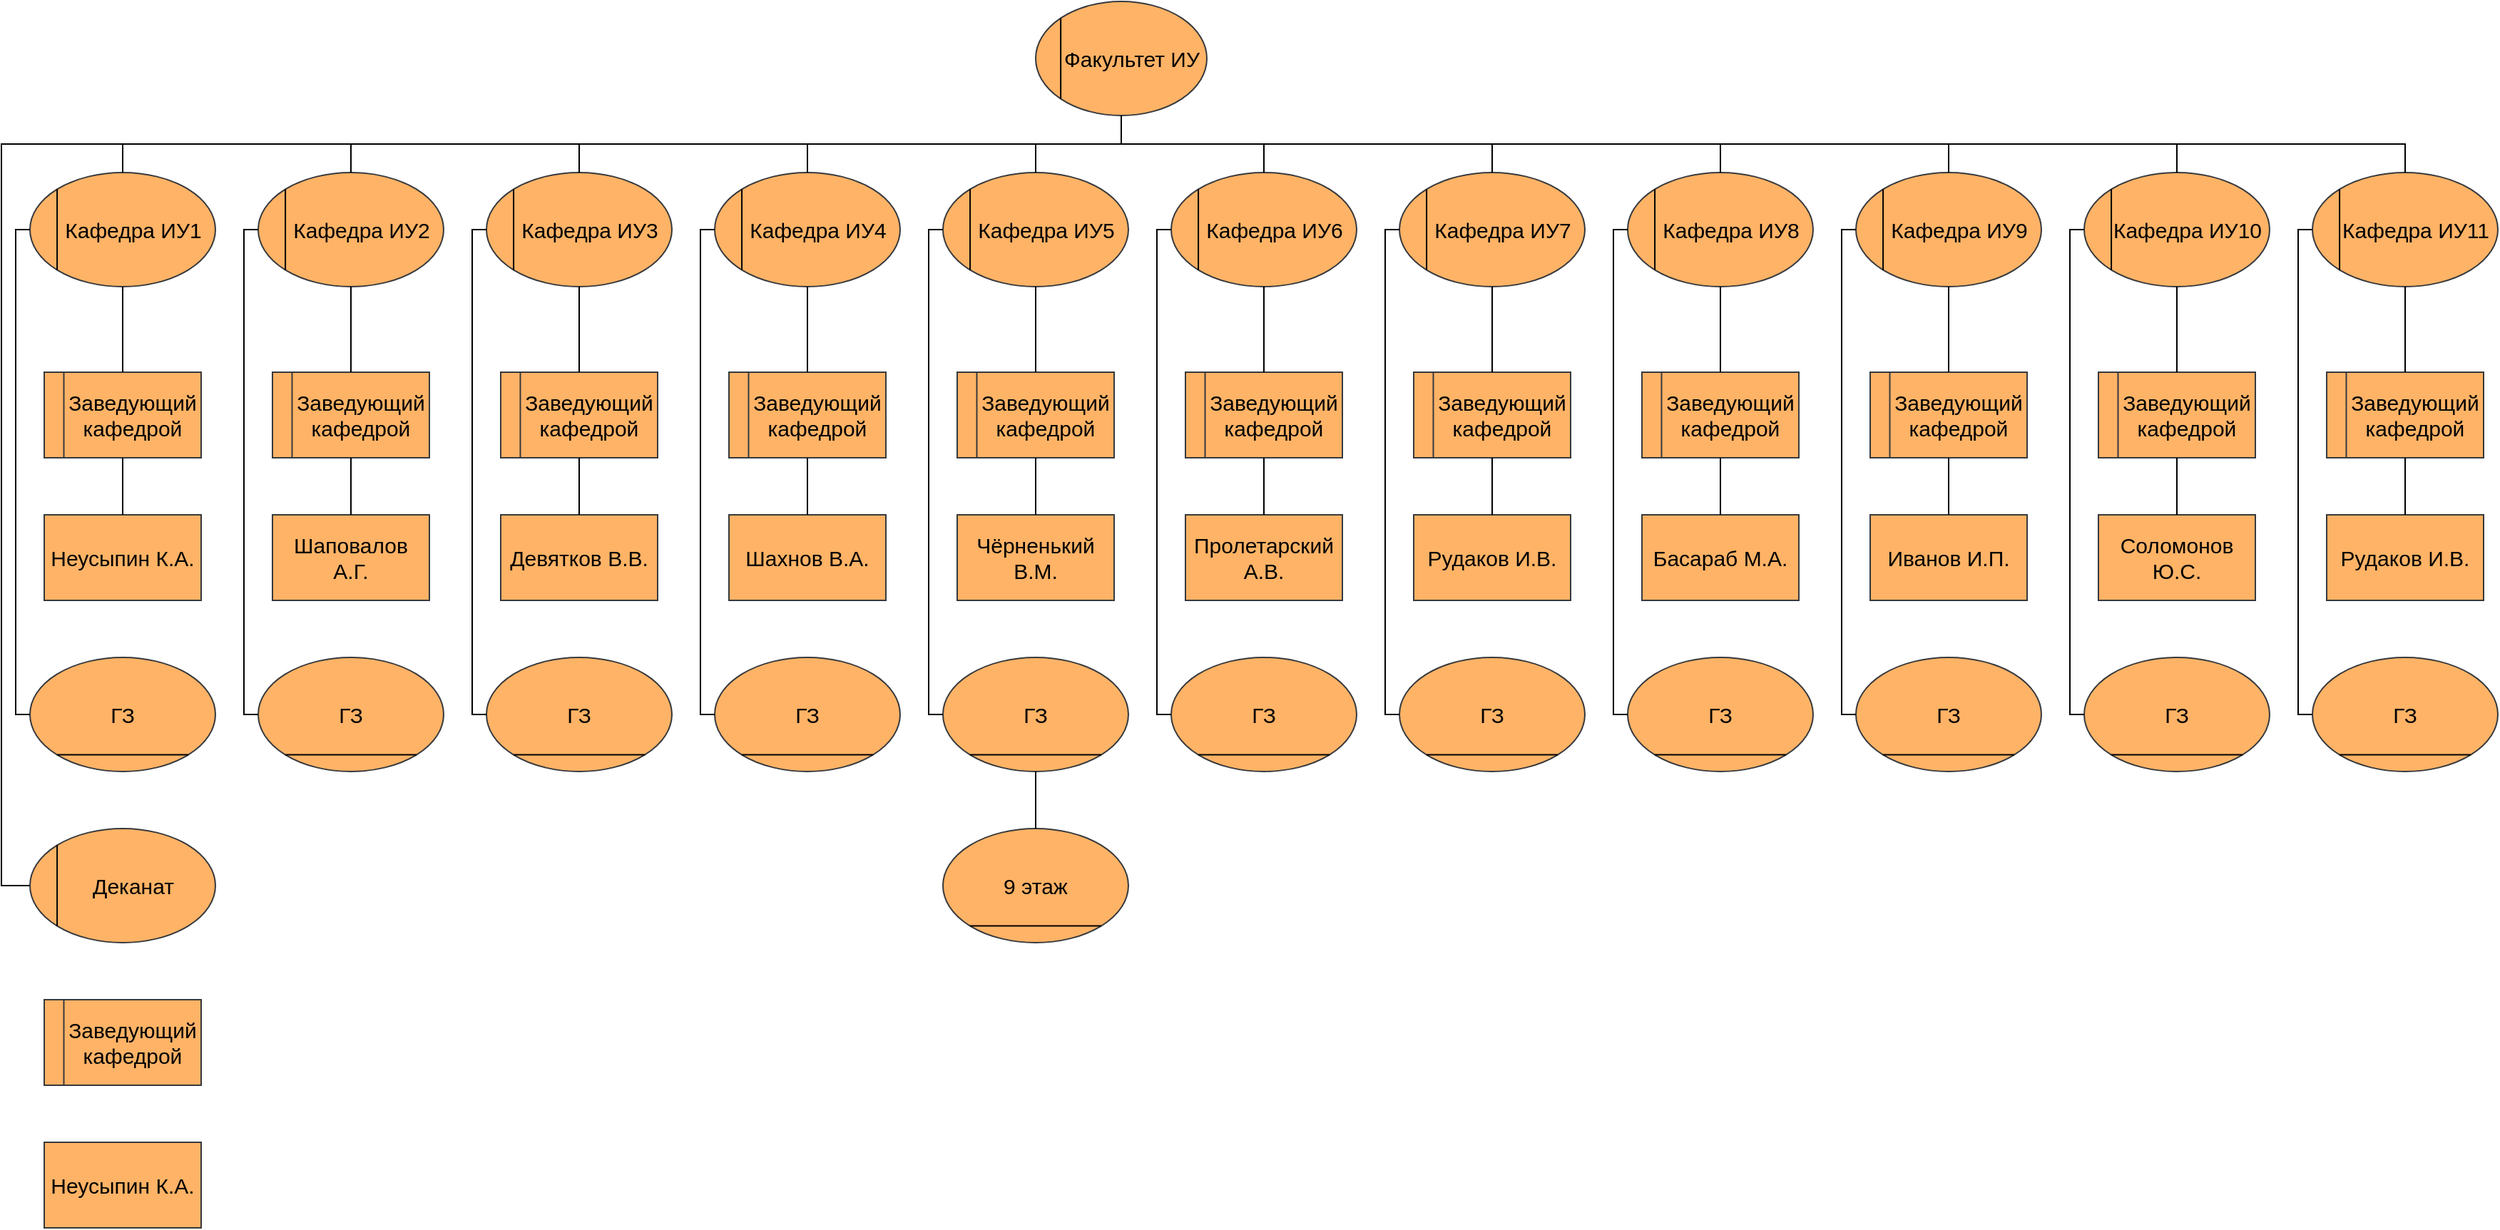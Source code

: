 <mxfile version="15.1.4" type="github">
  <diagram id="_S7kwJW2IpWlCZ6O2Rjl" name="Page-1">
    <mxGraphModel dx="2472" dy="727" grid="1" gridSize="10" guides="1" tooltips="1" connect="1" arrows="1" fold="1" page="1" pageScale="1" pageWidth="1169" pageHeight="1654" math="0" shadow="0">
      <root>
        <mxCell id="0" />
        <mxCell id="1" parent="0" />
        <mxCell id="1EimY6DF7pIaOAtQaLlC-15" value="" style="group;rounded=0;fillColor=none;spacingLeft=0;strokeWidth=1;fontSize=15;" vertex="1" connectable="0" parent="1">
          <mxGeometry x="525" y="40" width="120" height="80" as="geometry" />
        </mxCell>
        <mxCell id="1EimY6DF7pIaOAtQaLlC-16" value="Факультет ИУ" style="ellipse;whiteSpace=wrap;html=1;rounded=0;strokeColor=#36393d;spacingLeft=15;fillColor=#FFB366;fontSize=15;" vertex="1" parent="1EimY6DF7pIaOAtQaLlC-15">
          <mxGeometry width="120" height="80" as="geometry" />
        </mxCell>
        <mxCell id="1EimY6DF7pIaOAtQaLlC-17" value="" style="endArrow=none;html=1;entryX=0;entryY=0;entryDx=0;entryDy=0;exitX=0;exitY=1;exitDx=0;exitDy=0;" edge="1" parent="1EimY6DF7pIaOAtQaLlC-15" source="1EimY6DF7pIaOAtQaLlC-16" target="1EimY6DF7pIaOAtQaLlC-16">
          <mxGeometry width="50" height="50" relative="1" as="geometry">
            <mxPoint x="-70" y="150" as="sourcePoint" />
            <mxPoint x="-20" y="100" as="targetPoint" />
          </mxGeometry>
        </mxCell>
        <mxCell id="1EimY6DF7pIaOAtQaLlC-18" value="" style="group;rounded=0;fillColor=none;spacingLeft=0;strokeWidth=1;fontSize=15;" vertex="1" connectable="0" parent="1">
          <mxGeometry x="-20" y="160" width="130" height="80" as="geometry" />
        </mxCell>
        <mxCell id="1EimY6DF7pIaOAtQaLlC-19" value="Кафедра ИУ2" style="ellipse;whiteSpace=wrap;html=1;rounded=0;strokeColor=#36393d;spacingLeft=15;fillColor=#FFB366;fontSize=15;" vertex="1" parent="1EimY6DF7pIaOAtQaLlC-18">
          <mxGeometry width="130" height="80" as="geometry" />
        </mxCell>
        <mxCell id="1EimY6DF7pIaOAtQaLlC-20" value="" style="endArrow=none;html=1;entryX=0;entryY=0;entryDx=0;entryDy=0;exitX=0;exitY=1;exitDx=0;exitDy=0;" edge="1" parent="1EimY6DF7pIaOAtQaLlC-18" source="1EimY6DF7pIaOAtQaLlC-19" target="1EimY6DF7pIaOAtQaLlC-19">
          <mxGeometry width="50" height="50" relative="1" as="geometry">
            <mxPoint x="-75.833" y="150" as="sourcePoint" />
            <mxPoint x="-21.667" y="100" as="targetPoint" />
          </mxGeometry>
        </mxCell>
        <mxCell id="1EimY6DF7pIaOAtQaLlC-21" value="" style="group;rounded=0;fillColor=none;spacingLeft=0;strokeWidth=1;fontSize=15;" vertex="1" connectable="0" parent="1">
          <mxGeometry x="140" y="160" width="130" height="80" as="geometry" />
        </mxCell>
        <mxCell id="1EimY6DF7pIaOAtQaLlC-22" value="Кафедра ИУ3" style="ellipse;whiteSpace=wrap;html=1;rounded=0;strokeColor=#36393d;spacingLeft=15;fillColor=#FFB366;fontSize=15;" vertex="1" parent="1EimY6DF7pIaOAtQaLlC-21">
          <mxGeometry width="130" height="80" as="geometry" />
        </mxCell>
        <mxCell id="1EimY6DF7pIaOAtQaLlC-23" value="" style="endArrow=none;html=1;entryX=0;entryY=0;entryDx=0;entryDy=0;exitX=0;exitY=1;exitDx=0;exitDy=0;" edge="1" parent="1EimY6DF7pIaOAtQaLlC-21" source="1EimY6DF7pIaOAtQaLlC-22" target="1EimY6DF7pIaOAtQaLlC-22">
          <mxGeometry width="50" height="50" relative="1" as="geometry">
            <mxPoint x="-75.833" y="150" as="sourcePoint" />
            <mxPoint x="-21.667" y="100" as="targetPoint" />
          </mxGeometry>
        </mxCell>
        <mxCell id="1EimY6DF7pIaOAtQaLlC-24" value="" style="group;rounded=0;fillColor=none;spacingLeft=0;strokeWidth=1;fontSize=15;" vertex="1" connectable="0" parent="1">
          <mxGeometry x="300" y="160" width="130" height="80" as="geometry" />
        </mxCell>
        <mxCell id="1EimY6DF7pIaOAtQaLlC-25" value="Кафедра ИУ4" style="ellipse;whiteSpace=wrap;html=1;rounded=0;strokeColor=#36393d;spacingLeft=15;fillColor=#FFB366;fontSize=15;" vertex="1" parent="1EimY6DF7pIaOAtQaLlC-24">
          <mxGeometry width="130" height="80" as="geometry" />
        </mxCell>
        <mxCell id="1EimY6DF7pIaOAtQaLlC-26" value="" style="endArrow=none;html=1;entryX=0;entryY=0;entryDx=0;entryDy=0;exitX=0;exitY=1;exitDx=0;exitDy=0;" edge="1" parent="1EimY6DF7pIaOAtQaLlC-24" source="1EimY6DF7pIaOAtQaLlC-25" target="1EimY6DF7pIaOAtQaLlC-25">
          <mxGeometry width="50" height="50" relative="1" as="geometry">
            <mxPoint x="-75.833" y="150" as="sourcePoint" />
            <mxPoint x="-21.667" y="100" as="targetPoint" />
          </mxGeometry>
        </mxCell>
        <mxCell id="1EimY6DF7pIaOAtQaLlC-27" value="" style="group;rounded=0;fillColor=none;spacingLeft=0;strokeWidth=1;fontSize=15;" vertex="1" connectable="0" parent="1">
          <mxGeometry x="460" y="160" width="130" height="80" as="geometry" />
        </mxCell>
        <mxCell id="1EimY6DF7pIaOAtQaLlC-28" value="Кафедра ИУ5" style="ellipse;whiteSpace=wrap;html=1;rounded=0;strokeColor=#36393d;spacingLeft=15;fillColor=#FFB366;fontSize=15;" vertex="1" parent="1EimY6DF7pIaOAtQaLlC-27">
          <mxGeometry width="130" height="80" as="geometry" />
        </mxCell>
        <mxCell id="1EimY6DF7pIaOAtQaLlC-29" value="" style="endArrow=none;html=1;entryX=0;entryY=0;entryDx=0;entryDy=0;exitX=0;exitY=1;exitDx=0;exitDy=0;" edge="1" parent="1EimY6DF7pIaOAtQaLlC-27" source="1EimY6DF7pIaOAtQaLlC-28" target="1EimY6DF7pIaOAtQaLlC-28">
          <mxGeometry width="50" height="50" relative="1" as="geometry">
            <mxPoint x="-75.833" y="150" as="sourcePoint" />
            <mxPoint x="-21.667" y="100" as="targetPoint" />
          </mxGeometry>
        </mxCell>
        <mxCell id="1EimY6DF7pIaOAtQaLlC-30" value="" style="group;rounded=0;fillColor=none;spacingLeft=0;strokeWidth=1;fontSize=15;" vertex="1" connectable="0" parent="1">
          <mxGeometry x="620" y="160" width="130" height="80" as="geometry" />
        </mxCell>
        <mxCell id="1EimY6DF7pIaOAtQaLlC-31" value="Кафедра ИУ6" style="ellipse;whiteSpace=wrap;html=1;rounded=0;strokeColor=#36393d;spacingLeft=15;fillColor=#FFB366;fontSize=15;" vertex="1" parent="1EimY6DF7pIaOAtQaLlC-30">
          <mxGeometry width="130" height="80" as="geometry" />
        </mxCell>
        <mxCell id="1EimY6DF7pIaOAtQaLlC-32" value="" style="endArrow=none;html=1;entryX=0;entryY=0;entryDx=0;entryDy=0;exitX=0;exitY=1;exitDx=0;exitDy=0;" edge="1" parent="1EimY6DF7pIaOAtQaLlC-30" source="1EimY6DF7pIaOAtQaLlC-31" target="1EimY6DF7pIaOAtQaLlC-31">
          <mxGeometry width="50" height="50" relative="1" as="geometry">
            <mxPoint x="-75.833" y="150" as="sourcePoint" />
            <mxPoint x="-21.667" y="100" as="targetPoint" />
          </mxGeometry>
        </mxCell>
        <mxCell id="1EimY6DF7pIaOAtQaLlC-33" value="" style="group;rounded=0;fillColor=none;spacingLeft=0;strokeWidth=1;fontSize=15;" vertex="1" connectable="0" parent="1">
          <mxGeometry x="780" y="160" width="130" height="80" as="geometry" />
        </mxCell>
        <mxCell id="1EimY6DF7pIaOAtQaLlC-34" value="Кафедра ИУ7" style="ellipse;whiteSpace=wrap;html=1;rounded=0;strokeColor=#36393d;spacingLeft=15;fillColor=#FFB366;fontSize=15;" vertex="1" parent="1EimY6DF7pIaOAtQaLlC-33">
          <mxGeometry width="130" height="80" as="geometry" />
        </mxCell>
        <mxCell id="1EimY6DF7pIaOAtQaLlC-35" value="" style="endArrow=none;html=1;entryX=0;entryY=0;entryDx=0;entryDy=0;exitX=0;exitY=1;exitDx=0;exitDy=0;" edge="1" parent="1EimY6DF7pIaOAtQaLlC-33" source="1EimY6DF7pIaOAtQaLlC-34" target="1EimY6DF7pIaOAtQaLlC-34">
          <mxGeometry width="50" height="50" relative="1" as="geometry">
            <mxPoint x="-75.833" y="150" as="sourcePoint" />
            <mxPoint x="-21.667" y="100" as="targetPoint" />
          </mxGeometry>
        </mxCell>
        <mxCell id="1EimY6DF7pIaOAtQaLlC-36" value="" style="group;rounded=0;fillColor=none;spacingLeft=0;strokeWidth=1;fontSize=15;" vertex="1" connectable="0" parent="1">
          <mxGeometry x="940" y="160" width="130" height="80" as="geometry" />
        </mxCell>
        <mxCell id="1EimY6DF7pIaOAtQaLlC-37" value="Кафедра ИУ8" style="ellipse;whiteSpace=wrap;html=1;rounded=0;strokeColor=#36393d;spacingLeft=15;fillColor=#FFB366;fontSize=15;" vertex="1" parent="1EimY6DF7pIaOAtQaLlC-36">
          <mxGeometry width="130" height="80" as="geometry" />
        </mxCell>
        <mxCell id="1EimY6DF7pIaOAtQaLlC-38" value="" style="endArrow=none;html=1;entryX=0;entryY=0;entryDx=0;entryDy=0;exitX=0;exitY=1;exitDx=0;exitDy=0;" edge="1" parent="1EimY6DF7pIaOAtQaLlC-36" source="1EimY6DF7pIaOAtQaLlC-37" target="1EimY6DF7pIaOAtQaLlC-37">
          <mxGeometry width="50" height="50" relative="1" as="geometry">
            <mxPoint x="-75.833" y="150" as="sourcePoint" />
            <mxPoint x="-21.667" y="100" as="targetPoint" />
          </mxGeometry>
        </mxCell>
        <mxCell id="1EimY6DF7pIaOAtQaLlC-39" value="" style="group;rounded=0;fillColor=none;spacingLeft=0;strokeWidth=1;fontSize=15;" vertex="1" connectable="0" parent="1">
          <mxGeometry x="1100" y="160" width="130" height="80" as="geometry" />
        </mxCell>
        <mxCell id="1EimY6DF7pIaOAtQaLlC-40" value="Кафедра ИУ9" style="ellipse;whiteSpace=wrap;html=1;rounded=0;strokeColor=#36393d;spacingLeft=15;fillColor=#FFB366;fontSize=15;" vertex="1" parent="1EimY6DF7pIaOAtQaLlC-39">
          <mxGeometry width="130" height="80" as="geometry" />
        </mxCell>
        <mxCell id="1EimY6DF7pIaOAtQaLlC-41" value="" style="endArrow=none;html=1;entryX=0;entryY=0;entryDx=0;entryDy=0;exitX=0;exitY=1;exitDx=0;exitDy=0;" edge="1" parent="1EimY6DF7pIaOAtQaLlC-39" source="1EimY6DF7pIaOAtQaLlC-40" target="1EimY6DF7pIaOAtQaLlC-40">
          <mxGeometry width="50" height="50" relative="1" as="geometry">
            <mxPoint x="-75.833" y="150" as="sourcePoint" />
            <mxPoint x="-21.667" y="100" as="targetPoint" />
          </mxGeometry>
        </mxCell>
        <mxCell id="1EimY6DF7pIaOAtQaLlC-42" value="" style="group;rounded=0;fillColor=none;spacingLeft=0;strokeWidth=1;fontSize=15;" vertex="1" connectable="0" parent="1">
          <mxGeometry x="1260" y="160" width="130" height="80" as="geometry" />
        </mxCell>
        <mxCell id="1EimY6DF7pIaOAtQaLlC-43" value="Кафедра ИУ10" style="ellipse;whiteSpace=wrap;html=1;rounded=0;strokeColor=#36393d;spacingLeft=15;fillColor=#FFB366;fontSize=15;" vertex="1" parent="1EimY6DF7pIaOAtQaLlC-42">
          <mxGeometry width="130" height="80" as="geometry" />
        </mxCell>
        <mxCell id="1EimY6DF7pIaOAtQaLlC-44" value="" style="endArrow=none;html=1;entryX=0;entryY=0;entryDx=0;entryDy=0;exitX=0;exitY=1;exitDx=0;exitDy=0;" edge="1" parent="1EimY6DF7pIaOAtQaLlC-42" source="1EimY6DF7pIaOAtQaLlC-43" target="1EimY6DF7pIaOAtQaLlC-43">
          <mxGeometry width="50" height="50" relative="1" as="geometry">
            <mxPoint x="-75.833" y="150" as="sourcePoint" />
            <mxPoint x="-21.667" y="100" as="targetPoint" />
          </mxGeometry>
        </mxCell>
        <mxCell id="1EimY6DF7pIaOAtQaLlC-45" value="" style="group;rounded=0;fillColor=none;spacingLeft=0;strokeWidth=1;fontSize=15;" vertex="1" connectable="0" parent="1">
          <mxGeometry x="-180" y="160" width="130" height="80" as="geometry" />
        </mxCell>
        <mxCell id="1EimY6DF7pIaOAtQaLlC-46" value="Кафедра ИУ1" style="ellipse;whiteSpace=wrap;html=1;rounded=0;strokeColor=#36393d;spacingLeft=15;fillColor=#FFB366;fontSize=15;" vertex="1" parent="1EimY6DF7pIaOAtQaLlC-45">
          <mxGeometry width="130" height="80" as="geometry" />
        </mxCell>
        <mxCell id="1EimY6DF7pIaOAtQaLlC-47" value="" style="endArrow=none;html=1;entryX=0;entryY=0;entryDx=0;entryDy=0;exitX=0;exitY=1;exitDx=0;exitDy=0;" edge="1" parent="1EimY6DF7pIaOAtQaLlC-45" source="1EimY6DF7pIaOAtQaLlC-46" target="1EimY6DF7pIaOAtQaLlC-46">
          <mxGeometry width="50" height="50" relative="1" as="geometry">
            <mxPoint x="-75.833" y="150" as="sourcePoint" />
            <mxPoint x="-21.667" y="100" as="targetPoint" />
          </mxGeometry>
        </mxCell>
        <mxCell id="1EimY6DF7pIaOAtQaLlC-48" value="" style="group;rounded=0;fillColor=none;spacingLeft=0;strokeWidth=1;fontSize=15;" vertex="1" connectable="0" parent="1">
          <mxGeometry x="1420" y="160" width="130" height="80" as="geometry" />
        </mxCell>
        <mxCell id="1EimY6DF7pIaOAtQaLlC-49" value="Кафедра ИУ11" style="ellipse;whiteSpace=wrap;html=1;rounded=0;strokeColor=#36393d;spacingLeft=15;fillColor=#FFB366;fontSize=15;" vertex="1" parent="1EimY6DF7pIaOAtQaLlC-48">
          <mxGeometry width="130" height="80" as="geometry" />
        </mxCell>
        <mxCell id="1EimY6DF7pIaOAtQaLlC-50" value="" style="endArrow=none;html=1;entryX=0;entryY=0;entryDx=0;entryDy=0;exitX=0;exitY=1;exitDx=0;exitDy=0;" edge="1" parent="1EimY6DF7pIaOAtQaLlC-48" source="1EimY6DF7pIaOAtQaLlC-49" target="1EimY6DF7pIaOAtQaLlC-49">
          <mxGeometry width="50" height="50" relative="1" as="geometry">
            <mxPoint x="-75.833" y="150" as="sourcePoint" />
            <mxPoint x="-21.667" y="100" as="targetPoint" />
          </mxGeometry>
        </mxCell>
        <mxCell id="1EimY6DF7pIaOAtQaLlC-54" value="" style="group;fontSize=15;fillColor=#FFB366;" vertex="1" connectable="0" parent="1">
          <mxGeometry x="-170" y="300" width="110" height="60" as="geometry" />
        </mxCell>
        <mxCell id="1EimY6DF7pIaOAtQaLlC-55" value="" style="rounded=0;whiteSpace=wrap;html=1;strokeColor=#36393d;fontSize=15;fillColor=#FFB366;" vertex="1" parent="1EimY6DF7pIaOAtQaLlC-54">
          <mxGeometry width="110" height="60" as="geometry" />
        </mxCell>
        <mxCell id="1EimY6DF7pIaOAtQaLlC-56" value="&lt;font style=&quot;font-size: 15px&quot;&gt;Заведующий&lt;br&gt;кафедрой&lt;/font&gt;" style="rounded=0;whiteSpace=wrap;html=1;strokeColor=#36393d;fillColor=#FFB366;" vertex="1" parent="1EimY6DF7pIaOAtQaLlC-54">
          <mxGeometry x="13.75" width="96.25" height="60" as="geometry" />
        </mxCell>
        <mxCell id="1EimY6DF7pIaOAtQaLlC-57" value="" style="group;fontSize=15;fillColor=#FFB366;" vertex="1" connectable="0" parent="1">
          <mxGeometry x="-10" y="300" width="110" height="60" as="geometry" />
        </mxCell>
        <mxCell id="1EimY6DF7pIaOAtQaLlC-58" value="" style="rounded=0;whiteSpace=wrap;html=1;strokeColor=#36393d;fontSize=15;fillColor=#FFB366;" vertex="1" parent="1EimY6DF7pIaOAtQaLlC-57">
          <mxGeometry width="110" height="60" as="geometry" />
        </mxCell>
        <mxCell id="1EimY6DF7pIaOAtQaLlC-59" value="&lt;font style=&quot;font-size: 15px&quot;&gt;Заведующий&lt;br&gt;кафедрой&lt;/font&gt;" style="rounded=0;whiteSpace=wrap;html=1;strokeColor=#36393d;fillColor=#FFB366;" vertex="1" parent="1EimY6DF7pIaOAtQaLlC-57">
          <mxGeometry x="13.75" width="96.25" height="60" as="geometry" />
        </mxCell>
        <mxCell id="1EimY6DF7pIaOAtQaLlC-60" value="" style="group;fontSize=15;fillColor=#FFB366;" vertex="1" connectable="0" parent="1">
          <mxGeometry x="150" y="300" width="110" height="60" as="geometry" />
        </mxCell>
        <mxCell id="1EimY6DF7pIaOAtQaLlC-61" value="" style="rounded=0;whiteSpace=wrap;html=1;strokeColor=#36393d;fontSize=15;fillColor=#FFB366;" vertex="1" parent="1EimY6DF7pIaOAtQaLlC-60">
          <mxGeometry width="110" height="60" as="geometry" />
        </mxCell>
        <mxCell id="1EimY6DF7pIaOAtQaLlC-62" value="&lt;font style=&quot;font-size: 15px&quot;&gt;Заведующий&lt;br&gt;кафедрой&lt;/font&gt;" style="rounded=0;whiteSpace=wrap;html=1;strokeColor=#36393d;fillColor=#FFB366;" vertex="1" parent="1EimY6DF7pIaOAtQaLlC-60">
          <mxGeometry x="13.75" width="96.25" height="60" as="geometry" />
        </mxCell>
        <mxCell id="1EimY6DF7pIaOAtQaLlC-63" value="" style="group;fontSize=15;fillColor=#FFB366;" vertex="1" connectable="0" parent="1">
          <mxGeometry x="310" y="300" width="110" height="60" as="geometry" />
        </mxCell>
        <mxCell id="1EimY6DF7pIaOAtQaLlC-64" value="" style="rounded=0;whiteSpace=wrap;html=1;strokeColor=#36393d;fontSize=15;fillColor=#FFB366;" vertex="1" parent="1EimY6DF7pIaOAtQaLlC-63">
          <mxGeometry width="110" height="60" as="geometry" />
        </mxCell>
        <mxCell id="1EimY6DF7pIaOAtQaLlC-65" value="&lt;font style=&quot;font-size: 15px&quot;&gt;Заведующий&lt;br&gt;кафедрой&lt;/font&gt;" style="rounded=0;whiteSpace=wrap;html=1;strokeColor=#36393d;fillColor=#FFB366;" vertex="1" parent="1EimY6DF7pIaOAtQaLlC-63">
          <mxGeometry x="13.75" width="96.25" height="60" as="geometry" />
        </mxCell>
        <mxCell id="1EimY6DF7pIaOAtQaLlC-68" value="" style="edgeStyle=orthogonalEdgeStyle;rounded=0;orthogonalLoop=1;jettySize=auto;html=1;fontSize=15;startArrow=none;startFill=0;endArrow=none;endFill=0;" edge="1" parent="1" source="1EimY6DF7pIaOAtQaLlC-55" target="1EimY6DF7pIaOAtQaLlC-46">
          <mxGeometry relative="1" as="geometry" />
        </mxCell>
        <mxCell id="1EimY6DF7pIaOAtQaLlC-70" value="" style="edgeStyle=orthogonalEdgeStyle;rounded=0;orthogonalLoop=1;jettySize=auto;html=1;fontSize=15;startArrow=none;startFill=0;endArrow=none;endFill=0;" edge="1" parent="1" source="1EimY6DF7pIaOAtQaLlC-58" target="1EimY6DF7pIaOAtQaLlC-19">
          <mxGeometry relative="1" as="geometry" />
        </mxCell>
        <mxCell id="1EimY6DF7pIaOAtQaLlC-71" value="" style="edgeStyle=orthogonalEdgeStyle;rounded=0;orthogonalLoop=1;jettySize=auto;html=1;fontSize=15;startArrow=none;startFill=0;endArrow=none;endFill=0;" edge="1" parent="1" source="1EimY6DF7pIaOAtQaLlC-61" target="1EimY6DF7pIaOAtQaLlC-22">
          <mxGeometry relative="1" as="geometry" />
        </mxCell>
        <mxCell id="1EimY6DF7pIaOAtQaLlC-72" value="" style="edgeStyle=orthogonalEdgeStyle;rounded=0;orthogonalLoop=1;jettySize=auto;html=1;fontSize=15;startArrow=none;startFill=0;endArrow=none;endFill=0;" edge="1" parent="1" source="1EimY6DF7pIaOAtQaLlC-64" target="1EimY6DF7pIaOAtQaLlC-25">
          <mxGeometry relative="1" as="geometry" />
        </mxCell>
        <mxCell id="1EimY6DF7pIaOAtQaLlC-73" value="" style="group;fontSize=15;fillColor=#FFB366;" vertex="1" connectable="0" parent="1">
          <mxGeometry x="470" y="300" width="110" height="60" as="geometry" />
        </mxCell>
        <mxCell id="1EimY6DF7pIaOAtQaLlC-74" value="" style="rounded=0;whiteSpace=wrap;html=1;strokeColor=#36393d;fontSize=15;fillColor=#FFB366;" vertex="1" parent="1EimY6DF7pIaOAtQaLlC-73">
          <mxGeometry width="110" height="60" as="geometry" />
        </mxCell>
        <mxCell id="1EimY6DF7pIaOAtQaLlC-75" value="&lt;font style=&quot;font-size: 15px&quot;&gt;Заведующий&lt;br&gt;кафедрой&lt;/font&gt;" style="rounded=0;whiteSpace=wrap;html=1;strokeColor=#36393d;fillColor=#FFB366;" vertex="1" parent="1EimY6DF7pIaOAtQaLlC-73">
          <mxGeometry x="13.75" width="96.25" height="60" as="geometry" />
        </mxCell>
        <mxCell id="1EimY6DF7pIaOAtQaLlC-76" value="" style="group;fontSize=15;fillColor=#FFB366;" vertex="1" connectable="0" parent="1">
          <mxGeometry x="630" y="300" width="110" height="60" as="geometry" />
        </mxCell>
        <mxCell id="1EimY6DF7pIaOAtQaLlC-77" value="" style="rounded=0;whiteSpace=wrap;html=1;strokeColor=#36393d;fontSize=15;fillColor=#FFB366;" vertex="1" parent="1EimY6DF7pIaOAtQaLlC-76">
          <mxGeometry width="110" height="60" as="geometry" />
        </mxCell>
        <mxCell id="1EimY6DF7pIaOAtQaLlC-78" value="&lt;font style=&quot;font-size: 15px&quot;&gt;Заведующий&lt;br&gt;кафедрой&lt;/font&gt;" style="rounded=0;whiteSpace=wrap;html=1;strokeColor=#36393d;fillColor=#FFB366;" vertex="1" parent="1EimY6DF7pIaOAtQaLlC-76">
          <mxGeometry x="13.75" width="96.25" height="60" as="geometry" />
        </mxCell>
        <mxCell id="1EimY6DF7pIaOAtQaLlC-79" value="" style="group;fontSize=15;fillColor=#FFB366;" vertex="1" connectable="0" parent="1">
          <mxGeometry x="790" y="300" width="110" height="60" as="geometry" />
        </mxCell>
        <mxCell id="1EimY6DF7pIaOAtQaLlC-80" value="" style="rounded=0;whiteSpace=wrap;html=1;strokeColor=#36393d;fontSize=15;fillColor=#FFB366;" vertex="1" parent="1EimY6DF7pIaOAtQaLlC-79">
          <mxGeometry width="110" height="60" as="geometry" />
        </mxCell>
        <mxCell id="1EimY6DF7pIaOAtQaLlC-81" value="&lt;font style=&quot;font-size: 15px&quot;&gt;Заведующий&lt;br&gt;кафедрой&lt;/font&gt;" style="rounded=0;whiteSpace=wrap;html=1;strokeColor=#36393d;fillColor=#FFB366;" vertex="1" parent="1EimY6DF7pIaOAtQaLlC-79">
          <mxGeometry x="13.75" width="96.25" height="60" as="geometry" />
        </mxCell>
        <mxCell id="1EimY6DF7pIaOAtQaLlC-82" value="" style="group;fontSize=15;fillColor=#FFB366;" vertex="1" connectable="0" parent="1">
          <mxGeometry x="950" y="300" width="110" height="60" as="geometry" />
        </mxCell>
        <mxCell id="1EimY6DF7pIaOAtQaLlC-83" value="" style="rounded=0;whiteSpace=wrap;html=1;strokeColor=#36393d;fontSize=15;fillColor=#FFB366;" vertex="1" parent="1EimY6DF7pIaOAtQaLlC-82">
          <mxGeometry width="110" height="60" as="geometry" />
        </mxCell>
        <mxCell id="1EimY6DF7pIaOAtQaLlC-84" value="&lt;font style=&quot;font-size: 15px&quot;&gt;Заведующий&lt;br&gt;кафедрой&lt;/font&gt;" style="rounded=0;whiteSpace=wrap;html=1;strokeColor=#36393d;fillColor=#FFB366;" vertex="1" parent="1EimY6DF7pIaOAtQaLlC-82">
          <mxGeometry x="13.75" width="96.25" height="60" as="geometry" />
        </mxCell>
        <mxCell id="1EimY6DF7pIaOAtQaLlC-85" value="" style="group;fontSize=15;fillColor=#FFB366;" vertex="1" connectable="0" parent="1">
          <mxGeometry x="1110" y="300" width="110" height="60" as="geometry" />
        </mxCell>
        <mxCell id="1EimY6DF7pIaOAtQaLlC-86" value="" style="rounded=0;whiteSpace=wrap;html=1;strokeColor=#36393d;fontSize=15;fillColor=#FFB366;" vertex="1" parent="1EimY6DF7pIaOAtQaLlC-85">
          <mxGeometry width="110" height="60" as="geometry" />
        </mxCell>
        <mxCell id="1EimY6DF7pIaOAtQaLlC-87" value="&lt;font style=&quot;font-size: 15px&quot;&gt;Заведующий&lt;br&gt;кафедрой&lt;/font&gt;" style="rounded=0;whiteSpace=wrap;html=1;strokeColor=#36393d;fillColor=#FFB366;" vertex="1" parent="1EimY6DF7pIaOAtQaLlC-85">
          <mxGeometry x="13.75" width="96.25" height="60" as="geometry" />
        </mxCell>
        <mxCell id="1EimY6DF7pIaOAtQaLlC-88" value="" style="group;fontSize=15;fillColor=#FFB366;" vertex="1" connectable="0" parent="1">
          <mxGeometry x="1270" y="300" width="110" height="60" as="geometry" />
        </mxCell>
        <mxCell id="1EimY6DF7pIaOAtQaLlC-89" value="" style="rounded=0;whiteSpace=wrap;html=1;strokeColor=#36393d;fontSize=15;fillColor=#FFB366;" vertex="1" parent="1EimY6DF7pIaOAtQaLlC-88">
          <mxGeometry width="110" height="60" as="geometry" />
        </mxCell>
        <mxCell id="1EimY6DF7pIaOAtQaLlC-90" value="&lt;font style=&quot;font-size: 15px&quot;&gt;Заведующий&lt;br&gt;кафедрой&lt;/font&gt;" style="rounded=0;whiteSpace=wrap;html=1;strokeColor=#36393d;fillColor=#FFB366;" vertex="1" parent="1EimY6DF7pIaOAtQaLlC-88">
          <mxGeometry x="13.75" width="96.25" height="60" as="geometry" />
        </mxCell>
        <mxCell id="1EimY6DF7pIaOAtQaLlC-91" value="" style="group;fontSize=15;fillColor=#FFB366;" vertex="1" connectable="0" parent="1">
          <mxGeometry x="1430" y="300" width="110" height="60" as="geometry" />
        </mxCell>
        <mxCell id="1EimY6DF7pIaOAtQaLlC-92" value="" style="rounded=0;whiteSpace=wrap;html=1;strokeColor=#36393d;fontSize=15;fillColor=#FFB366;" vertex="1" parent="1EimY6DF7pIaOAtQaLlC-91">
          <mxGeometry width="110" height="60" as="geometry" />
        </mxCell>
        <mxCell id="1EimY6DF7pIaOAtQaLlC-93" value="&lt;font style=&quot;font-size: 15px&quot;&gt;Заведующий&lt;br&gt;кафедрой&lt;/font&gt;" style="rounded=0;whiteSpace=wrap;html=1;strokeColor=#36393d;fillColor=#FFB366;" vertex="1" parent="1EimY6DF7pIaOAtQaLlC-91">
          <mxGeometry x="13.75" width="96.25" height="60" as="geometry" />
        </mxCell>
        <mxCell id="1EimY6DF7pIaOAtQaLlC-94" value="" style="edgeStyle=orthogonalEdgeStyle;rounded=0;orthogonalLoop=1;jettySize=auto;html=1;fontSize=15;startArrow=none;startFill=0;endArrow=none;endFill=0;" edge="1" parent="1" source="1EimY6DF7pIaOAtQaLlC-92" target="1EimY6DF7pIaOAtQaLlC-49">
          <mxGeometry relative="1" as="geometry" />
        </mxCell>
        <mxCell id="1EimY6DF7pIaOAtQaLlC-95" value="" style="edgeStyle=orthogonalEdgeStyle;rounded=0;orthogonalLoop=1;jettySize=auto;html=1;fontSize=15;startArrow=none;startFill=0;endArrow=none;endFill=0;" edge="1" parent="1" source="1EimY6DF7pIaOAtQaLlC-89" target="1EimY6DF7pIaOAtQaLlC-43">
          <mxGeometry relative="1" as="geometry" />
        </mxCell>
        <mxCell id="1EimY6DF7pIaOAtQaLlC-96" value="" style="edgeStyle=orthogonalEdgeStyle;rounded=0;orthogonalLoop=1;jettySize=auto;html=1;fontSize=15;startArrow=none;startFill=0;endArrow=none;endFill=0;" edge="1" parent="1" source="1EimY6DF7pIaOAtQaLlC-86" target="1EimY6DF7pIaOAtQaLlC-40">
          <mxGeometry relative="1" as="geometry" />
        </mxCell>
        <mxCell id="1EimY6DF7pIaOAtQaLlC-97" value="" style="edgeStyle=orthogonalEdgeStyle;rounded=0;orthogonalLoop=1;jettySize=auto;html=1;fontSize=15;startArrow=none;startFill=0;endArrow=none;endFill=0;" edge="1" parent="1" source="1EimY6DF7pIaOAtQaLlC-83" target="1EimY6DF7pIaOAtQaLlC-37">
          <mxGeometry relative="1" as="geometry" />
        </mxCell>
        <mxCell id="1EimY6DF7pIaOAtQaLlC-98" value="" style="edgeStyle=orthogonalEdgeStyle;rounded=0;orthogonalLoop=1;jettySize=auto;html=1;fontSize=15;startArrow=none;startFill=0;endArrow=none;endFill=0;" edge="1" parent="1" source="1EimY6DF7pIaOAtQaLlC-74" target="1EimY6DF7pIaOAtQaLlC-28">
          <mxGeometry relative="1" as="geometry" />
        </mxCell>
        <mxCell id="1EimY6DF7pIaOAtQaLlC-99" value="" style="edgeStyle=orthogonalEdgeStyle;rounded=0;orthogonalLoop=1;jettySize=auto;html=1;fontSize=15;startArrow=none;startFill=0;endArrow=none;endFill=0;" edge="1" parent="1" source="1EimY6DF7pIaOAtQaLlC-77" target="1EimY6DF7pIaOAtQaLlC-31">
          <mxGeometry relative="1" as="geometry" />
        </mxCell>
        <mxCell id="1EimY6DF7pIaOAtQaLlC-100" value="" style="edgeStyle=orthogonalEdgeStyle;rounded=0;orthogonalLoop=1;jettySize=auto;html=1;fontSize=15;startArrow=none;startFill=0;endArrow=none;endFill=0;" edge="1" parent="1" source="1EimY6DF7pIaOAtQaLlC-80" target="1EimY6DF7pIaOAtQaLlC-34">
          <mxGeometry relative="1" as="geometry" />
        </mxCell>
        <mxCell id="1EimY6DF7pIaOAtQaLlC-101" value="&lt;span style=&quot;font-size: 15px&quot;&gt;Неусыпин К.А.&lt;/span&gt;" style="rounded=0;whiteSpace=wrap;html=1;strokeColor=#36393d;fillColor=#FFB366;" vertex="1" parent="1">
          <mxGeometry x="-170" y="400" width="110" height="60" as="geometry" />
        </mxCell>
        <mxCell id="1EimY6DF7pIaOAtQaLlC-102" value="" style="edgeStyle=orthogonalEdgeStyle;rounded=0;orthogonalLoop=1;jettySize=auto;html=1;fontSize=15;startArrow=none;startFill=0;endArrow=none;endFill=0;" edge="1" parent="1" source="1EimY6DF7pIaOAtQaLlC-55" target="1EimY6DF7pIaOAtQaLlC-101">
          <mxGeometry relative="1" as="geometry" />
        </mxCell>
        <mxCell id="1EimY6DF7pIaOAtQaLlC-103" value="&lt;span style=&quot;font-size: 15px&quot;&gt;Шаповалов А.Г.&lt;/span&gt;" style="rounded=0;whiteSpace=wrap;html=1;strokeColor=#36393d;fillColor=#FFB366;" vertex="1" parent="1">
          <mxGeometry x="-10" y="400" width="110" height="60" as="geometry" />
        </mxCell>
        <mxCell id="1EimY6DF7pIaOAtQaLlC-104" value="&lt;span style=&quot;font-size: 15px&quot;&gt;Девятков В.В.&lt;/span&gt;" style="rounded=0;whiteSpace=wrap;html=1;strokeColor=#36393d;fillColor=#FFB366;" vertex="1" parent="1">
          <mxGeometry x="150" y="400" width="110" height="60" as="geometry" />
        </mxCell>
        <mxCell id="1EimY6DF7pIaOAtQaLlC-105" value="&lt;span style=&quot;font-size: 15px&quot;&gt;Шахнов В.А.&lt;/span&gt;" style="rounded=0;whiteSpace=wrap;html=1;strokeColor=#36393d;fillColor=#FFB366;" vertex="1" parent="1">
          <mxGeometry x="310" y="400" width="110" height="60" as="geometry" />
        </mxCell>
        <mxCell id="1EimY6DF7pIaOAtQaLlC-106" value="&lt;span style=&quot;font-size: 15px&quot;&gt;Чёрненький В.М.&lt;/span&gt;" style="rounded=0;whiteSpace=wrap;html=1;strokeColor=#36393d;fillColor=#FFB366;" vertex="1" parent="1">
          <mxGeometry x="470" y="400" width="110" height="60" as="geometry" />
        </mxCell>
        <mxCell id="1EimY6DF7pIaOAtQaLlC-107" value="&lt;span style=&quot;font-size: 15px&quot;&gt;Пролетарский А.В.&lt;/span&gt;" style="rounded=0;whiteSpace=wrap;html=1;strokeColor=#36393d;fillColor=#FFB366;" vertex="1" parent="1">
          <mxGeometry x="630" y="400" width="110" height="60" as="geometry" />
        </mxCell>
        <mxCell id="1EimY6DF7pIaOAtQaLlC-108" value="&lt;span style=&quot;font-size: 15px&quot;&gt;Рудаков И.В.&lt;/span&gt;" style="rounded=0;whiteSpace=wrap;html=1;strokeColor=#36393d;fillColor=#FFB366;" vertex="1" parent="1">
          <mxGeometry x="790" y="400" width="110" height="60" as="geometry" />
        </mxCell>
        <mxCell id="1EimY6DF7pIaOAtQaLlC-109" value="&lt;span style=&quot;font-size: 15px&quot;&gt;Басараб М.А.&lt;/span&gt;" style="rounded=0;whiteSpace=wrap;html=1;strokeColor=#36393d;fillColor=#FFB366;" vertex="1" parent="1">
          <mxGeometry x="950" y="400" width="110" height="60" as="geometry" />
        </mxCell>
        <mxCell id="1EimY6DF7pIaOAtQaLlC-110" value="&lt;span style=&quot;font-size: 15px&quot;&gt;Иванов И.П.&lt;/span&gt;" style="rounded=0;whiteSpace=wrap;html=1;strokeColor=#36393d;fillColor=#FFB366;" vertex="1" parent="1">
          <mxGeometry x="1110" y="400" width="110" height="60" as="geometry" />
        </mxCell>
        <mxCell id="1EimY6DF7pIaOAtQaLlC-111" value="&lt;span style=&quot;font-size: 15px&quot;&gt;Соломонов Ю.С.&lt;/span&gt;" style="rounded=0;whiteSpace=wrap;html=1;strokeColor=#36393d;fillColor=#FFB366;" vertex="1" parent="1">
          <mxGeometry x="1270" y="400" width="110" height="60" as="geometry" />
        </mxCell>
        <mxCell id="1EimY6DF7pIaOAtQaLlC-112" value="&lt;span style=&quot;font-size: 15px&quot;&gt;Рудаков И.В.&lt;/span&gt;" style="rounded=0;whiteSpace=wrap;html=1;strokeColor=#36393d;fillColor=#FFB366;" vertex="1" parent="1">
          <mxGeometry x="1430" y="400" width="110" height="60" as="geometry" />
        </mxCell>
        <mxCell id="1EimY6DF7pIaOAtQaLlC-113" value="" style="edgeStyle=orthogonalEdgeStyle;rounded=0;orthogonalLoop=1;jettySize=auto;html=1;fontSize=15;startArrow=none;startFill=0;endArrow=none;endFill=0;" edge="1" parent="1" source="1EimY6DF7pIaOAtQaLlC-86" target="1EimY6DF7pIaOAtQaLlC-110">
          <mxGeometry relative="1" as="geometry" />
        </mxCell>
        <mxCell id="1EimY6DF7pIaOAtQaLlC-114" value="" style="edgeStyle=orthogonalEdgeStyle;rounded=0;orthogonalLoop=1;jettySize=auto;html=1;fontSize=15;startArrow=none;startFill=0;endArrow=none;endFill=0;" edge="1" parent="1" source="1EimY6DF7pIaOAtQaLlC-89" target="1EimY6DF7pIaOAtQaLlC-111">
          <mxGeometry relative="1" as="geometry" />
        </mxCell>
        <mxCell id="1EimY6DF7pIaOAtQaLlC-116" value="" style="edgeStyle=orthogonalEdgeStyle;rounded=0;orthogonalLoop=1;jettySize=auto;html=1;fontSize=15;startArrow=none;startFill=0;endArrow=none;endFill=0;" edge="1" parent="1" source="1EimY6DF7pIaOAtQaLlC-92" target="1EimY6DF7pIaOAtQaLlC-112">
          <mxGeometry relative="1" as="geometry" />
        </mxCell>
        <mxCell id="1EimY6DF7pIaOAtQaLlC-117" value="" style="edgeStyle=orthogonalEdgeStyle;rounded=0;orthogonalLoop=1;jettySize=auto;html=1;fontSize=15;startArrow=none;startFill=0;endArrow=none;endFill=0;" edge="1" parent="1" source="1EimY6DF7pIaOAtQaLlC-83" target="1EimY6DF7pIaOAtQaLlC-109">
          <mxGeometry relative="1" as="geometry" />
        </mxCell>
        <mxCell id="1EimY6DF7pIaOAtQaLlC-118" value="" style="edgeStyle=orthogonalEdgeStyle;rounded=0;orthogonalLoop=1;jettySize=auto;html=1;fontSize=15;startArrow=none;startFill=0;endArrow=none;endFill=0;" edge="1" parent="1" source="1EimY6DF7pIaOAtQaLlC-74" target="1EimY6DF7pIaOAtQaLlC-106">
          <mxGeometry relative="1" as="geometry" />
        </mxCell>
        <mxCell id="1EimY6DF7pIaOAtQaLlC-119" value="" style="edgeStyle=orthogonalEdgeStyle;rounded=0;orthogonalLoop=1;jettySize=auto;html=1;fontSize=15;startArrow=none;startFill=0;endArrow=none;endFill=0;" edge="1" parent="1" source="1EimY6DF7pIaOAtQaLlC-77" target="1EimY6DF7pIaOAtQaLlC-107">
          <mxGeometry relative="1" as="geometry" />
        </mxCell>
        <mxCell id="1EimY6DF7pIaOAtQaLlC-121" value="" style="edgeStyle=orthogonalEdgeStyle;rounded=0;orthogonalLoop=1;jettySize=auto;html=1;fontSize=15;startArrow=none;startFill=0;endArrow=none;endFill=0;" edge="1" parent="1" source="1EimY6DF7pIaOAtQaLlC-80" target="1EimY6DF7pIaOAtQaLlC-108">
          <mxGeometry relative="1" as="geometry" />
        </mxCell>
        <mxCell id="1EimY6DF7pIaOAtQaLlC-122" value="" style="edgeStyle=orthogonalEdgeStyle;rounded=0;orthogonalLoop=1;jettySize=auto;html=1;fontSize=15;startArrow=none;startFill=0;endArrow=none;endFill=0;" edge="1" parent="1" source="1EimY6DF7pIaOAtQaLlC-58" target="1EimY6DF7pIaOAtQaLlC-103">
          <mxGeometry relative="1" as="geometry" />
        </mxCell>
        <mxCell id="1EimY6DF7pIaOAtQaLlC-123" value="" style="edgeStyle=orthogonalEdgeStyle;rounded=0;orthogonalLoop=1;jettySize=auto;html=1;fontSize=15;startArrow=none;startFill=0;endArrow=none;endFill=0;" edge="1" parent="1" source="1EimY6DF7pIaOAtQaLlC-61" target="1EimY6DF7pIaOAtQaLlC-104">
          <mxGeometry relative="1" as="geometry" />
        </mxCell>
        <mxCell id="1EimY6DF7pIaOAtQaLlC-124" value="" style="edgeStyle=orthogonalEdgeStyle;rounded=0;orthogonalLoop=1;jettySize=auto;html=1;fontSize=15;startArrow=none;startFill=0;endArrow=none;endFill=0;" edge="1" parent="1" source="1EimY6DF7pIaOAtQaLlC-64" target="1EimY6DF7pIaOAtQaLlC-105">
          <mxGeometry relative="1" as="geometry" />
        </mxCell>
        <mxCell id="1EimY6DF7pIaOAtQaLlC-140" value="" style="group;rounded=0;strokeWidth=1;fillColor=none;gradientColor=none;fontSize=15;" vertex="1" connectable="0" parent="1">
          <mxGeometry x="-180" y="500" width="130" height="80" as="geometry" />
        </mxCell>
        <mxCell id="1EimY6DF7pIaOAtQaLlC-141" value="ГЗ" style="ellipse;whiteSpace=wrap;html=1;rounded=0;strokeColor=#36393d;fillColor=#FFB366;fontSize=15;" vertex="1" parent="1EimY6DF7pIaOAtQaLlC-140">
          <mxGeometry width="130" height="80" as="geometry" />
        </mxCell>
        <mxCell id="1EimY6DF7pIaOAtQaLlC-142" value="" style="endArrow=none;html=1;entryX=1;entryY=1;entryDx=0;entryDy=0;exitX=0;exitY=1;exitDx=0;exitDy=0;" edge="1" parent="1EimY6DF7pIaOAtQaLlC-140" source="1EimY6DF7pIaOAtQaLlC-141" target="1EimY6DF7pIaOAtQaLlC-141">
          <mxGeometry width="50" height="50" relative="1" as="geometry">
            <mxPoint x="-75.833" y="150" as="sourcePoint" />
            <mxPoint x="-21.667" y="100" as="targetPoint" />
          </mxGeometry>
        </mxCell>
        <mxCell id="1EimY6DF7pIaOAtQaLlC-144" value="" style="group;rounded=0;strokeWidth=1;fillColor=none;gradientColor=none;fontSize=15;" vertex="1" connectable="0" parent="1">
          <mxGeometry x="-20" y="500" width="130" height="80" as="geometry" />
        </mxCell>
        <mxCell id="1EimY6DF7pIaOAtQaLlC-145" value="ГЗ" style="ellipse;whiteSpace=wrap;html=1;rounded=0;strokeColor=#36393d;fillColor=#FFB366;fontSize=15;" vertex="1" parent="1EimY6DF7pIaOAtQaLlC-144">
          <mxGeometry width="130" height="80" as="geometry" />
        </mxCell>
        <mxCell id="1EimY6DF7pIaOAtQaLlC-146" value="" style="endArrow=none;html=1;entryX=1;entryY=1;entryDx=0;entryDy=0;exitX=0;exitY=1;exitDx=0;exitDy=0;" edge="1" parent="1EimY6DF7pIaOAtQaLlC-144" source="1EimY6DF7pIaOAtQaLlC-145" target="1EimY6DF7pIaOAtQaLlC-145">
          <mxGeometry width="50" height="50" relative="1" as="geometry">
            <mxPoint x="-75.833" y="150" as="sourcePoint" />
            <mxPoint x="-21.667" y="100" as="targetPoint" />
          </mxGeometry>
        </mxCell>
        <mxCell id="1EimY6DF7pIaOAtQaLlC-147" value="" style="group;rounded=0;strokeWidth=1;fillColor=none;gradientColor=none;fontSize=15;" vertex="1" connectable="0" parent="1">
          <mxGeometry x="140" y="500" width="130" height="80" as="geometry" />
        </mxCell>
        <mxCell id="1EimY6DF7pIaOAtQaLlC-148" value="ГЗ" style="ellipse;whiteSpace=wrap;html=1;rounded=0;strokeColor=#36393d;fillColor=#FFB366;fontSize=15;" vertex="1" parent="1EimY6DF7pIaOAtQaLlC-147">
          <mxGeometry width="130" height="80" as="geometry" />
        </mxCell>
        <mxCell id="1EimY6DF7pIaOAtQaLlC-149" value="" style="endArrow=none;html=1;entryX=1;entryY=1;entryDx=0;entryDy=0;exitX=0;exitY=1;exitDx=0;exitDy=0;" edge="1" parent="1EimY6DF7pIaOAtQaLlC-147" source="1EimY6DF7pIaOAtQaLlC-148" target="1EimY6DF7pIaOAtQaLlC-148">
          <mxGeometry width="50" height="50" relative="1" as="geometry">
            <mxPoint x="-75.833" y="150" as="sourcePoint" />
            <mxPoint x="-21.667" y="100" as="targetPoint" />
          </mxGeometry>
        </mxCell>
        <mxCell id="1EimY6DF7pIaOAtQaLlC-150" value="" style="group;rounded=0;strokeWidth=1;fillColor=none;gradientColor=none;fontSize=15;" vertex="1" connectable="0" parent="1">
          <mxGeometry x="300" y="500" width="130" height="80" as="geometry" />
        </mxCell>
        <mxCell id="1EimY6DF7pIaOAtQaLlC-151" value="ГЗ" style="ellipse;whiteSpace=wrap;html=1;rounded=0;strokeColor=#36393d;fillColor=#FFB366;fontSize=15;" vertex="1" parent="1EimY6DF7pIaOAtQaLlC-150">
          <mxGeometry width="130" height="80" as="geometry" />
        </mxCell>
        <mxCell id="1EimY6DF7pIaOAtQaLlC-152" value="" style="endArrow=none;html=1;entryX=1;entryY=1;entryDx=0;entryDy=0;exitX=0;exitY=1;exitDx=0;exitDy=0;" edge="1" parent="1EimY6DF7pIaOAtQaLlC-150" source="1EimY6DF7pIaOAtQaLlC-151" target="1EimY6DF7pIaOAtQaLlC-151">
          <mxGeometry width="50" height="50" relative="1" as="geometry">
            <mxPoint x="-75.833" y="150" as="sourcePoint" />
            <mxPoint x="-21.667" y="100" as="targetPoint" />
          </mxGeometry>
        </mxCell>
        <mxCell id="1EimY6DF7pIaOAtQaLlC-153" value="" style="group;rounded=0;strokeWidth=1;fillColor=none;gradientColor=none;fontSize=15;" vertex="1" connectable="0" parent="1">
          <mxGeometry x="460" y="500" width="130" height="80" as="geometry" />
        </mxCell>
        <mxCell id="1EimY6DF7pIaOAtQaLlC-154" value="ГЗ" style="ellipse;whiteSpace=wrap;html=1;rounded=0;strokeColor=#36393d;fillColor=#FFB366;fontSize=15;" vertex="1" parent="1EimY6DF7pIaOAtQaLlC-153">
          <mxGeometry width="130" height="80" as="geometry" />
        </mxCell>
        <mxCell id="1EimY6DF7pIaOAtQaLlC-155" value="" style="endArrow=none;html=1;entryX=1;entryY=1;entryDx=0;entryDy=0;exitX=0;exitY=1;exitDx=0;exitDy=0;" edge="1" parent="1EimY6DF7pIaOAtQaLlC-153" source="1EimY6DF7pIaOAtQaLlC-154" target="1EimY6DF7pIaOAtQaLlC-154">
          <mxGeometry width="50" height="50" relative="1" as="geometry">
            <mxPoint x="-75.833" y="150" as="sourcePoint" />
            <mxPoint x="-21.667" y="100" as="targetPoint" />
          </mxGeometry>
        </mxCell>
        <mxCell id="1EimY6DF7pIaOAtQaLlC-156" value="" style="group;rounded=0;strokeWidth=1;fillColor=none;gradientColor=none;fontSize=15;" vertex="1" connectable="0" parent="1">
          <mxGeometry x="620" y="500" width="130" height="80" as="geometry" />
        </mxCell>
        <mxCell id="1EimY6DF7pIaOAtQaLlC-157" value="ГЗ" style="ellipse;whiteSpace=wrap;html=1;rounded=0;strokeColor=#36393d;fillColor=#FFB366;fontSize=15;" vertex="1" parent="1EimY6DF7pIaOAtQaLlC-156">
          <mxGeometry width="130" height="80" as="geometry" />
        </mxCell>
        <mxCell id="1EimY6DF7pIaOAtQaLlC-158" value="" style="endArrow=none;html=1;entryX=1;entryY=1;entryDx=0;entryDy=0;exitX=0;exitY=1;exitDx=0;exitDy=0;" edge="1" parent="1EimY6DF7pIaOAtQaLlC-156" source="1EimY6DF7pIaOAtQaLlC-157" target="1EimY6DF7pIaOAtQaLlC-157">
          <mxGeometry width="50" height="50" relative="1" as="geometry">
            <mxPoint x="-75.833" y="150" as="sourcePoint" />
            <mxPoint x="-21.667" y="100" as="targetPoint" />
          </mxGeometry>
        </mxCell>
        <mxCell id="1EimY6DF7pIaOAtQaLlC-159" value="" style="group;rounded=0;strokeWidth=1;fillColor=none;gradientColor=none;fontSize=15;" vertex="1" connectable="0" parent="1">
          <mxGeometry x="780" y="500" width="130" height="80" as="geometry" />
        </mxCell>
        <mxCell id="1EimY6DF7pIaOAtQaLlC-160" value="ГЗ" style="ellipse;whiteSpace=wrap;html=1;rounded=0;strokeColor=#36393d;fillColor=#FFB366;fontSize=15;" vertex="1" parent="1EimY6DF7pIaOAtQaLlC-159">
          <mxGeometry width="130" height="80" as="geometry" />
        </mxCell>
        <mxCell id="1EimY6DF7pIaOAtQaLlC-161" value="" style="endArrow=none;html=1;entryX=1;entryY=1;entryDx=0;entryDy=0;exitX=0;exitY=1;exitDx=0;exitDy=0;" edge="1" parent="1EimY6DF7pIaOAtQaLlC-159" source="1EimY6DF7pIaOAtQaLlC-160" target="1EimY6DF7pIaOAtQaLlC-160">
          <mxGeometry width="50" height="50" relative="1" as="geometry">
            <mxPoint x="-75.833" y="150" as="sourcePoint" />
            <mxPoint x="-21.667" y="100" as="targetPoint" />
          </mxGeometry>
        </mxCell>
        <mxCell id="1EimY6DF7pIaOAtQaLlC-162" value="" style="group;rounded=0;strokeWidth=1;fillColor=none;gradientColor=none;fontSize=15;" vertex="1" connectable="0" parent="1">
          <mxGeometry x="940" y="500" width="130" height="80" as="geometry" />
        </mxCell>
        <mxCell id="1EimY6DF7pIaOAtQaLlC-163" value="ГЗ" style="ellipse;whiteSpace=wrap;html=1;rounded=0;strokeColor=#36393d;fillColor=#FFB366;fontSize=15;" vertex="1" parent="1EimY6DF7pIaOAtQaLlC-162">
          <mxGeometry width="130" height="80" as="geometry" />
        </mxCell>
        <mxCell id="1EimY6DF7pIaOAtQaLlC-164" value="" style="endArrow=none;html=1;entryX=1;entryY=1;entryDx=0;entryDy=0;exitX=0;exitY=1;exitDx=0;exitDy=0;" edge="1" parent="1EimY6DF7pIaOAtQaLlC-162" source="1EimY6DF7pIaOAtQaLlC-163" target="1EimY6DF7pIaOAtQaLlC-163">
          <mxGeometry width="50" height="50" relative="1" as="geometry">
            <mxPoint x="-75.833" y="150" as="sourcePoint" />
            <mxPoint x="-21.667" y="100" as="targetPoint" />
          </mxGeometry>
        </mxCell>
        <mxCell id="1EimY6DF7pIaOAtQaLlC-165" value="" style="group;rounded=0;strokeWidth=1;fillColor=none;gradientColor=none;fontSize=15;" vertex="1" connectable="0" parent="1">
          <mxGeometry x="1100" y="500" width="130" height="80" as="geometry" />
        </mxCell>
        <mxCell id="1EimY6DF7pIaOAtQaLlC-166" value="ГЗ" style="ellipse;whiteSpace=wrap;html=1;rounded=0;strokeColor=#36393d;fillColor=#FFB366;fontSize=15;" vertex="1" parent="1EimY6DF7pIaOAtQaLlC-165">
          <mxGeometry width="130" height="80" as="geometry" />
        </mxCell>
        <mxCell id="1EimY6DF7pIaOAtQaLlC-167" value="" style="endArrow=none;html=1;entryX=1;entryY=1;entryDx=0;entryDy=0;exitX=0;exitY=1;exitDx=0;exitDy=0;" edge="1" parent="1EimY6DF7pIaOAtQaLlC-165" source="1EimY6DF7pIaOAtQaLlC-166" target="1EimY6DF7pIaOAtQaLlC-166">
          <mxGeometry width="50" height="50" relative="1" as="geometry">
            <mxPoint x="-75.833" y="150" as="sourcePoint" />
            <mxPoint x="-21.667" y="100" as="targetPoint" />
          </mxGeometry>
        </mxCell>
        <mxCell id="1EimY6DF7pIaOAtQaLlC-168" value="" style="group;rounded=0;strokeWidth=1;fillColor=none;gradientColor=none;fontSize=15;" vertex="1" connectable="0" parent="1">
          <mxGeometry x="1260" y="500" width="130" height="80" as="geometry" />
        </mxCell>
        <mxCell id="1EimY6DF7pIaOAtQaLlC-169" value="ГЗ" style="ellipse;whiteSpace=wrap;html=1;rounded=0;strokeColor=#36393d;fillColor=#FFB366;fontSize=15;" vertex="1" parent="1EimY6DF7pIaOAtQaLlC-168">
          <mxGeometry width="130" height="80" as="geometry" />
        </mxCell>
        <mxCell id="1EimY6DF7pIaOAtQaLlC-170" value="" style="endArrow=none;html=1;entryX=1;entryY=1;entryDx=0;entryDy=0;exitX=0;exitY=1;exitDx=0;exitDy=0;" edge="1" parent="1EimY6DF7pIaOAtQaLlC-168" source="1EimY6DF7pIaOAtQaLlC-169" target="1EimY6DF7pIaOAtQaLlC-169">
          <mxGeometry width="50" height="50" relative="1" as="geometry">
            <mxPoint x="-75.833" y="150" as="sourcePoint" />
            <mxPoint x="-21.667" y="100" as="targetPoint" />
          </mxGeometry>
        </mxCell>
        <mxCell id="1EimY6DF7pIaOAtQaLlC-171" value="" style="group;rounded=0;strokeWidth=1;fillColor=none;gradientColor=none;fontSize=15;" vertex="1" connectable="0" parent="1">
          <mxGeometry x="1420" y="500" width="130" height="80" as="geometry" />
        </mxCell>
        <mxCell id="1EimY6DF7pIaOAtQaLlC-172" value="ГЗ" style="ellipse;whiteSpace=wrap;html=1;rounded=0;strokeColor=#36393d;fillColor=#FFB366;fontSize=15;" vertex="1" parent="1EimY6DF7pIaOAtQaLlC-171">
          <mxGeometry width="130" height="80" as="geometry" />
        </mxCell>
        <mxCell id="1EimY6DF7pIaOAtQaLlC-173" value="" style="endArrow=none;html=1;entryX=1;entryY=1;entryDx=0;entryDy=0;exitX=0;exitY=1;exitDx=0;exitDy=0;" edge="1" parent="1EimY6DF7pIaOAtQaLlC-171" source="1EimY6DF7pIaOAtQaLlC-172" target="1EimY6DF7pIaOAtQaLlC-172">
          <mxGeometry width="50" height="50" relative="1" as="geometry">
            <mxPoint x="-75.833" y="150" as="sourcePoint" />
            <mxPoint x="-21.667" y="100" as="targetPoint" />
          </mxGeometry>
        </mxCell>
        <mxCell id="1EimY6DF7pIaOAtQaLlC-174" style="edgeStyle=orthogonalEdgeStyle;rounded=0;orthogonalLoop=1;jettySize=auto;html=1;exitX=0;exitY=0.5;exitDx=0;exitDy=0;entryX=0;entryY=0.5;entryDx=0;entryDy=0;fontSize=15;startArrow=none;startFill=0;endArrow=none;endFill=0;" edge="1" parent="1" source="1EimY6DF7pIaOAtQaLlC-49" target="1EimY6DF7pIaOAtQaLlC-172">
          <mxGeometry relative="1" as="geometry">
            <Array as="points">
              <mxPoint x="1410" y="200" />
              <mxPoint x="1410" y="540" />
            </Array>
          </mxGeometry>
        </mxCell>
        <mxCell id="1EimY6DF7pIaOAtQaLlC-175" style="edgeStyle=orthogonalEdgeStyle;rounded=0;orthogonalLoop=1;jettySize=auto;html=1;exitX=0;exitY=0.5;exitDx=0;exitDy=0;entryX=0;entryY=0.5;entryDx=0;entryDy=0;fontSize=15;startArrow=none;startFill=0;endArrow=none;endFill=0;" edge="1" parent="1" source="1EimY6DF7pIaOAtQaLlC-43" target="1EimY6DF7pIaOAtQaLlC-169">
          <mxGeometry relative="1" as="geometry">
            <Array as="points">
              <mxPoint x="1250" y="200" />
              <mxPoint x="1250" y="540" />
            </Array>
          </mxGeometry>
        </mxCell>
        <mxCell id="1EimY6DF7pIaOAtQaLlC-176" style="edgeStyle=orthogonalEdgeStyle;rounded=0;orthogonalLoop=1;jettySize=auto;html=1;exitX=0;exitY=0.5;exitDx=0;exitDy=0;entryX=0;entryY=0.5;entryDx=0;entryDy=0;fontSize=15;startArrow=none;startFill=0;endArrow=none;endFill=0;" edge="1" parent="1" source="1EimY6DF7pIaOAtQaLlC-40" target="1EimY6DF7pIaOAtQaLlC-166">
          <mxGeometry relative="1" as="geometry">
            <Array as="points">
              <mxPoint x="1090" y="200" />
              <mxPoint x="1090" y="540" />
            </Array>
          </mxGeometry>
        </mxCell>
        <mxCell id="1EimY6DF7pIaOAtQaLlC-177" style="edgeStyle=orthogonalEdgeStyle;rounded=0;orthogonalLoop=1;jettySize=auto;html=1;exitX=0;exitY=0.5;exitDx=0;exitDy=0;entryX=0;entryY=0.5;entryDx=0;entryDy=0;fontSize=15;startArrow=none;startFill=0;endArrow=none;endFill=0;" edge="1" parent="1" source="1EimY6DF7pIaOAtQaLlC-37" target="1EimY6DF7pIaOAtQaLlC-163">
          <mxGeometry relative="1" as="geometry">
            <Array as="points">
              <mxPoint x="930" y="200" />
              <mxPoint x="930" y="540" />
            </Array>
          </mxGeometry>
        </mxCell>
        <mxCell id="1EimY6DF7pIaOAtQaLlC-178" style="edgeStyle=orthogonalEdgeStyle;rounded=0;orthogonalLoop=1;jettySize=auto;html=1;exitX=0;exitY=0.5;exitDx=0;exitDy=0;entryX=0;entryY=0.5;entryDx=0;entryDy=0;fontSize=15;startArrow=none;startFill=0;endArrow=none;endFill=0;" edge="1" parent="1" source="1EimY6DF7pIaOAtQaLlC-34" target="1EimY6DF7pIaOAtQaLlC-160">
          <mxGeometry relative="1" as="geometry">
            <Array as="points">
              <mxPoint x="770" y="200" />
              <mxPoint x="770" y="540" />
            </Array>
          </mxGeometry>
        </mxCell>
        <mxCell id="1EimY6DF7pIaOAtQaLlC-179" style="edgeStyle=orthogonalEdgeStyle;rounded=0;orthogonalLoop=1;jettySize=auto;html=1;exitX=0;exitY=0.5;exitDx=0;exitDy=0;entryX=0;entryY=0.5;entryDx=0;entryDy=0;fontSize=15;startArrow=none;startFill=0;endArrow=none;endFill=0;" edge="1" parent="1" source="1EimY6DF7pIaOAtQaLlC-31" target="1EimY6DF7pIaOAtQaLlC-157">
          <mxGeometry relative="1" as="geometry">
            <Array as="points">
              <mxPoint x="610" y="200" />
              <mxPoint x="610" y="540" />
            </Array>
          </mxGeometry>
        </mxCell>
        <mxCell id="1EimY6DF7pIaOAtQaLlC-180" style="edgeStyle=orthogonalEdgeStyle;rounded=0;orthogonalLoop=1;jettySize=auto;html=1;exitX=0;exitY=0.5;exitDx=0;exitDy=0;entryX=0;entryY=0.5;entryDx=0;entryDy=0;fontSize=15;startArrow=none;startFill=0;endArrow=none;endFill=0;" edge="1" parent="1" source="1EimY6DF7pIaOAtQaLlC-28" target="1EimY6DF7pIaOAtQaLlC-154">
          <mxGeometry relative="1" as="geometry">
            <Array as="points">
              <mxPoint x="450" y="200" />
              <mxPoint x="450" y="540" />
            </Array>
          </mxGeometry>
        </mxCell>
        <mxCell id="1EimY6DF7pIaOAtQaLlC-181" style="edgeStyle=orthogonalEdgeStyle;rounded=0;orthogonalLoop=1;jettySize=auto;html=1;exitX=0;exitY=0.5;exitDx=0;exitDy=0;entryX=0;entryY=0.5;entryDx=0;entryDy=0;fontSize=15;startArrow=none;startFill=0;endArrow=none;endFill=0;" edge="1" parent="1" source="1EimY6DF7pIaOAtQaLlC-25" target="1EimY6DF7pIaOAtQaLlC-151">
          <mxGeometry relative="1" as="geometry">
            <Array as="points">
              <mxPoint x="290" y="200" />
              <mxPoint x="290" y="540" />
            </Array>
          </mxGeometry>
        </mxCell>
        <mxCell id="1EimY6DF7pIaOAtQaLlC-182" style="edgeStyle=orthogonalEdgeStyle;rounded=0;orthogonalLoop=1;jettySize=auto;html=1;exitX=0;exitY=0.5;exitDx=0;exitDy=0;entryX=0;entryY=0.5;entryDx=0;entryDy=0;fontSize=15;startArrow=none;startFill=0;endArrow=none;endFill=0;" edge="1" parent="1" source="1EimY6DF7pIaOAtQaLlC-22" target="1EimY6DF7pIaOAtQaLlC-148">
          <mxGeometry relative="1" as="geometry">
            <Array as="points">
              <mxPoint x="130" y="200" />
              <mxPoint x="130" y="540" />
            </Array>
          </mxGeometry>
        </mxCell>
        <mxCell id="1EimY6DF7pIaOAtQaLlC-183" style="edgeStyle=orthogonalEdgeStyle;rounded=0;orthogonalLoop=1;jettySize=auto;html=1;exitX=0;exitY=0.5;exitDx=0;exitDy=0;entryX=0;entryY=0.5;entryDx=0;entryDy=0;fontSize=15;startArrow=none;startFill=0;endArrow=none;endFill=0;" edge="1" parent="1" source="1EimY6DF7pIaOAtQaLlC-19" target="1EimY6DF7pIaOAtQaLlC-145">
          <mxGeometry relative="1" as="geometry">
            <Array as="points">
              <mxPoint x="-30" y="200" />
              <mxPoint x="-30" y="540" />
            </Array>
          </mxGeometry>
        </mxCell>
        <mxCell id="1EimY6DF7pIaOAtQaLlC-184" style="edgeStyle=orthogonalEdgeStyle;rounded=0;orthogonalLoop=1;jettySize=auto;html=1;exitX=0;exitY=0.5;exitDx=0;exitDy=0;entryX=0;entryY=0.5;entryDx=0;entryDy=0;fontSize=15;startArrow=none;startFill=0;endArrow=none;endFill=0;" edge="1" parent="1" source="1EimY6DF7pIaOAtQaLlC-46" target="1EimY6DF7pIaOAtQaLlC-141">
          <mxGeometry relative="1" as="geometry">
            <Array as="points">
              <mxPoint x="-190" y="200" />
              <mxPoint x="-190" y="540" />
            </Array>
          </mxGeometry>
        </mxCell>
        <mxCell id="1EimY6DF7pIaOAtQaLlC-185" value="" style="group;rounded=0;strokeWidth=1;fillColor=none;gradientColor=none;fontSize=15;" vertex="1" connectable="0" parent="1">
          <mxGeometry x="460" y="620" width="130" height="80" as="geometry" />
        </mxCell>
        <mxCell id="1EimY6DF7pIaOAtQaLlC-186" value="9 этаж" style="ellipse;whiteSpace=wrap;html=1;rounded=0;strokeColor=#36393d;fillColor=#FFB366;fontSize=15;" vertex="1" parent="1EimY6DF7pIaOAtQaLlC-185">
          <mxGeometry width="130" height="80" as="geometry" />
        </mxCell>
        <mxCell id="1EimY6DF7pIaOAtQaLlC-187" value="" style="endArrow=none;html=1;entryX=1;entryY=1;entryDx=0;entryDy=0;exitX=0;exitY=1;exitDx=0;exitDy=0;" edge="1" parent="1EimY6DF7pIaOAtQaLlC-185" source="1EimY6DF7pIaOAtQaLlC-186" target="1EimY6DF7pIaOAtQaLlC-186">
          <mxGeometry width="50" height="50" relative="1" as="geometry">
            <mxPoint x="-75.833" y="150" as="sourcePoint" />
            <mxPoint x="-21.667" y="100" as="targetPoint" />
          </mxGeometry>
        </mxCell>
        <mxCell id="1EimY6DF7pIaOAtQaLlC-188" style="edgeStyle=orthogonalEdgeStyle;rounded=0;orthogonalLoop=1;jettySize=auto;html=1;exitX=0.5;exitY=1;exitDx=0;exitDy=0;entryX=0.5;entryY=0;entryDx=0;entryDy=0;fontSize=15;startArrow=none;startFill=0;endArrow=none;endFill=0;" edge="1" parent="1" source="1EimY6DF7pIaOAtQaLlC-154" target="1EimY6DF7pIaOAtQaLlC-186">
          <mxGeometry relative="1" as="geometry" />
        </mxCell>
        <mxCell id="1EimY6DF7pIaOAtQaLlC-189" style="edgeStyle=orthogonalEdgeStyle;rounded=0;orthogonalLoop=1;jettySize=auto;html=1;exitX=0.5;exitY=1;exitDx=0;exitDy=0;entryX=0.5;entryY=0;entryDx=0;entryDy=0;fontSize=15;startArrow=none;startFill=0;endArrow=none;endFill=0;" edge="1" parent="1" source="1EimY6DF7pIaOAtQaLlC-16" target="1EimY6DF7pIaOAtQaLlC-46">
          <mxGeometry relative="1" as="geometry" />
        </mxCell>
        <mxCell id="1EimY6DF7pIaOAtQaLlC-190" style="edgeStyle=orthogonalEdgeStyle;rounded=0;orthogonalLoop=1;jettySize=auto;html=1;exitX=0.5;exitY=1;exitDx=0;exitDy=0;entryX=0.5;entryY=0;entryDx=0;entryDy=0;fontSize=15;startArrow=none;startFill=0;endArrow=none;endFill=0;" edge="1" parent="1" source="1EimY6DF7pIaOAtQaLlC-16" target="1EimY6DF7pIaOAtQaLlC-19">
          <mxGeometry relative="1" as="geometry" />
        </mxCell>
        <mxCell id="1EimY6DF7pIaOAtQaLlC-191" style="edgeStyle=orthogonalEdgeStyle;rounded=0;orthogonalLoop=1;jettySize=auto;html=1;exitX=0.5;exitY=1;exitDx=0;exitDy=0;entryX=0.5;entryY=0;entryDx=0;entryDy=0;fontSize=15;startArrow=none;startFill=0;endArrow=none;endFill=0;" edge="1" parent="1" source="1EimY6DF7pIaOAtQaLlC-16" target="1EimY6DF7pIaOAtQaLlC-22">
          <mxGeometry relative="1" as="geometry" />
        </mxCell>
        <mxCell id="1EimY6DF7pIaOAtQaLlC-192" style="edgeStyle=orthogonalEdgeStyle;rounded=0;orthogonalLoop=1;jettySize=auto;html=1;exitX=0.5;exitY=1;exitDx=0;exitDy=0;entryX=0.5;entryY=0;entryDx=0;entryDy=0;fontSize=15;startArrow=none;startFill=0;endArrow=none;endFill=0;" edge="1" parent="1" source="1EimY6DF7pIaOAtQaLlC-16" target="1EimY6DF7pIaOAtQaLlC-25">
          <mxGeometry relative="1" as="geometry" />
        </mxCell>
        <mxCell id="1EimY6DF7pIaOAtQaLlC-193" style="edgeStyle=orthogonalEdgeStyle;rounded=0;orthogonalLoop=1;jettySize=auto;html=1;exitX=0.5;exitY=1;exitDx=0;exitDy=0;entryX=0.5;entryY=0;entryDx=0;entryDy=0;fontSize=15;startArrow=none;startFill=0;endArrow=none;endFill=0;" edge="1" parent="1" source="1EimY6DF7pIaOAtQaLlC-16" target="1EimY6DF7pIaOAtQaLlC-28">
          <mxGeometry relative="1" as="geometry" />
        </mxCell>
        <mxCell id="1EimY6DF7pIaOAtQaLlC-194" style="edgeStyle=orthogonalEdgeStyle;rounded=0;orthogonalLoop=1;jettySize=auto;html=1;exitX=0.5;exitY=1;exitDx=0;exitDy=0;entryX=0.5;entryY=0;entryDx=0;entryDy=0;fontSize=15;startArrow=none;startFill=0;endArrow=none;endFill=0;" edge="1" parent="1" source="1EimY6DF7pIaOAtQaLlC-16" target="1EimY6DF7pIaOAtQaLlC-31">
          <mxGeometry relative="1" as="geometry" />
        </mxCell>
        <mxCell id="1EimY6DF7pIaOAtQaLlC-195" style="edgeStyle=orthogonalEdgeStyle;rounded=0;orthogonalLoop=1;jettySize=auto;html=1;exitX=0.5;exitY=1;exitDx=0;exitDy=0;entryX=0.5;entryY=0;entryDx=0;entryDy=0;fontSize=15;startArrow=none;startFill=0;endArrow=none;endFill=0;" edge="1" parent="1" source="1EimY6DF7pIaOAtQaLlC-16" target="1EimY6DF7pIaOAtQaLlC-34">
          <mxGeometry relative="1" as="geometry" />
        </mxCell>
        <mxCell id="1EimY6DF7pIaOAtQaLlC-196" style="edgeStyle=orthogonalEdgeStyle;rounded=0;orthogonalLoop=1;jettySize=auto;html=1;exitX=0.5;exitY=1;exitDx=0;exitDy=0;entryX=0.5;entryY=0;entryDx=0;entryDy=0;fontSize=15;startArrow=none;startFill=0;endArrow=none;endFill=0;" edge="1" parent="1" source="1EimY6DF7pIaOAtQaLlC-16" target="1EimY6DF7pIaOAtQaLlC-37">
          <mxGeometry relative="1" as="geometry" />
        </mxCell>
        <mxCell id="1EimY6DF7pIaOAtQaLlC-197" style="edgeStyle=orthogonalEdgeStyle;rounded=0;orthogonalLoop=1;jettySize=auto;html=1;exitX=0.5;exitY=1;exitDx=0;exitDy=0;entryX=0.5;entryY=0;entryDx=0;entryDy=0;fontSize=15;startArrow=none;startFill=0;endArrow=none;endFill=0;" edge="1" parent="1" source="1EimY6DF7pIaOAtQaLlC-16" target="1EimY6DF7pIaOAtQaLlC-40">
          <mxGeometry relative="1" as="geometry" />
        </mxCell>
        <mxCell id="1EimY6DF7pIaOAtQaLlC-198" style="edgeStyle=orthogonalEdgeStyle;rounded=0;orthogonalLoop=1;jettySize=auto;html=1;exitX=0.5;exitY=1;exitDx=0;exitDy=0;entryX=0.5;entryY=0;entryDx=0;entryDy=0;fontSize=15;startArrow=none;startFill=0;endArrow=none;endFill=0;" edge="1" parent="1" source="1EimY6DF7pIaOAtQaLlC-16" target="1EimY6DF7pIaOAtQaLlC-43">
          <mxGeometry relative="1" as="geometry" />
        </mxCell>
        <mxCell id="1EimY6DF7pIaOAtQaLlC-199" style="edgeStyle=orthogonalEdgeStyle;rounded=0;orthogonalLoop=1;jettySize=auto;html=1;exitX=0.5;exitY=1;exitDx=0;exitDy=0;entryX=0.5;entryY=0;entryDx=0;entryDy=0;fontSize=15;startArrow=none;startFill=0;endArrow=none;endFill=0;" edge="1" parent="1" source="1EimY6DF7pIaOAtQaLlC-16" target="1EimY6DF7pIaOAtQaLlC-49">
          <mxGeometry relative="1" as="geometry" />
        </mxCell>
        <mxCell id="1EimY6DF7pIaOAtQaLlC-200" style="edgeStyle=orthogonalEdgeStyle;rounded=0;orthogonalLoop=1;jettySize=auto;html=1;exitX=0.5;exitY=1;exitDx=0;exitDy=0;fontSize=15;startArrow=none;startFill=0;endArrow=none;endFill=0;entryX=0;entryY=0.5;entryDx=0;entryDy=0;" edge="1" parent="1" source="1EimY6DF7pIaOAtQaLlC-16" target="1EimY6DF7pIaOAtQaLlC-202">
          <mxGeometry relative="1" as="geometry">
            <mxPoint x="110" y="740" as="targetPoint" />
            <Array as="points">
              <mxPoint x="585" y="140" />
              <mxPoint x="-200" y="140" />
              <mxPoint x="-200" y="660" />
            </Array>
          </mxGeometry>
        </mxCell>
        <mxCell id="1EimY6DF7pIaOAtQaLlC-201" value="" style="group;rounded=0;fillColor=none;spacingLeft=0;strokeWidth=1;fontSize=15;" vertex="1" connectable="0" parent="1">
          <mxGeometry x="-180" y="620" width="130" height="80" as="geometry" />
        </mxCell>
        <mxCell id="1EimY6DF7pIaOAtQaLlC-202" value="Деканат" style="ellipse;whiteSpace=wrap;html=1;rounded=0;strokeColor=#36393d;spacingLeft=15;fillColor=#FFB366;fontSize=15;" vertex="1" parent="1EimY6DF7pIaOAtQaLlC-201">
          <mxGeometry width="130" height="80" as="geometry" />
        </mxCell>
        <mxCell id="1EimY6DF7pIaOAtQaLlC-203" value="" style="endArrow=none;html=1;entryX=0;entryY=0;entryDx=0;entryDy=0;exitX=0;exitY=1;exitDx=0;exitDy=0;" edge="1" parent="1EimY6DF7pIaOAtQaLlC-201" source="1EimY6DF7pIaOAtQaLlC-202" target="1EimY6DF7pIaOAtQaLlC-202">
          <mxGeometry width="50" height="50" relative="1" as="geometry">
            <mxPoint x="-75.833" y="150" as="sourcePoint" />
            <mxPoint x="-21.667" y="100" as="targetPoint" />
          </mxGeometry>
        </mxCell>
        <mxCell id="1EimY6DF7pIaOAtQaLlC-204" value="" style="group;fontSize=15;fillColor=#FFB366;" vertex="1" connectable="0" parent="1">
          <mxGeometry x="-170" y="740" width="110" height="60" as="geometry" />
        </mxCell>
        <mxCell id="1EimY6DF7pIaOAtQaLlC-205" value="" style="rounded=0;whiteSpace=wrap;html=1;strokeColor=#36393d;fontSize=15;fillColor=#FFB366;" vertex="1" parent="1EimY6DF7pIaOAtQaLlC-204">
          <mxGeometry width="110" height="60" as="geometry" />
        </mxCell>
        <mxCell id="1EimY6DF7pIaOAtQaLlC-206" value="&lt;font style=&quot;font-size: 15px&quot;&gt;Заведующий&lt;br&gt;кафедрой&lt;/font&gt;" style="rounded=0;whiteSpace=wrap;html=1;strokeColor=#36393d;fillColor=#FFB366;" vertex="1" parent="1EimY6DF7pIaOAtQaLlC-204">
          <mxGeometry x="13.75" width="96.25" height="60" as="geometry" />
        </mxCell>
        <mxCell id="1EimY6DF7pIaOAtQaLlC-207" value="&lt;span style=&quot;font-size: 15px&quot;&gt;Неусыпин К.А.&lt;/span&gt;" style="rounded=0;whiteSpace=wrap;html=1;strokeColor=#36393d;fillColor=#FFB366;" vertex="1" parent="1">
          <mxGeometry x="-170" y="840" width="110" height="60" as="geometry" />
        </mxCell>
      </root>
    </mxGraphModel>
  </diagram>
</mxfile>
